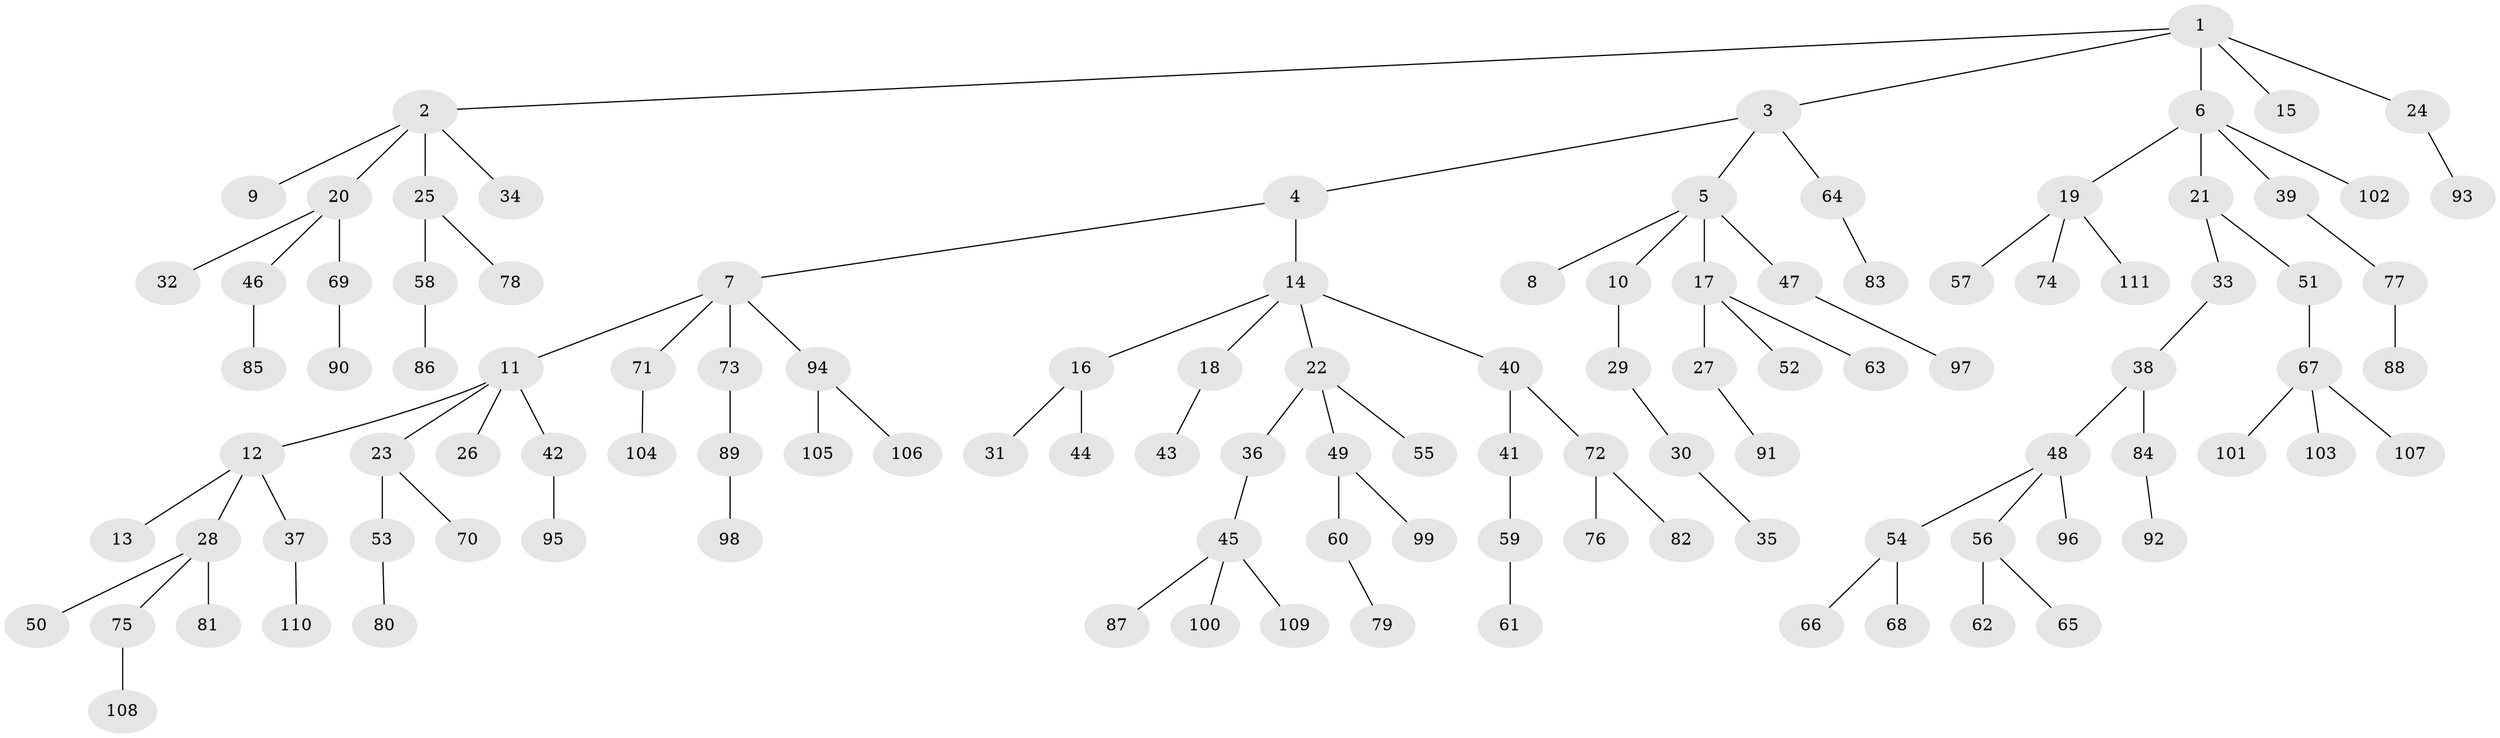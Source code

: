 // Generated by graph-tools (version 1.1) at 2025/11/02/27/25 16:11:27]
// undirected, 111 vertices, 110 edges
graph export_dot {
graph [start="1"]
  node [color=gray90,style=filled];
  1;
  2;
  3;
  4;
  5;
  6;
  7;
  8;
  9;
  10;
  11;
  12;
  13;
  14;
  15;
  16;
  17;
  18;
  19;
  20;
  21;
  22;
  23;
  24;
  25;
  26;
  27;
  28;
  29;
  30;
  31;
  32;
  33;
  34;
  35;
  36;
  37;
  38;
  39;
  40;
  41;
  42;
  43;
  44;
  45;
  46;
  47;
  48;
  49;
  50;
  51;
  52;
  53;
  54;
  55;
  56;
  57;
  58;
  59;
  60;
  61;
  62;
  63;
  64;
  65;
  66;
  67;
  68;
  69;
  70;
  71;
  72;
  73;
  74;
  75;
  76;
  77;
  78;
  79;
  80;
  81;
  82;
  83;
  84;
  85;
  86;
  87;
  88;
  89;
  90;
  91;
  92;
  93;
  94;
  95;
  96;
  97;
  98;
  99;
  100;
  101;
  102;
  103;
  104;
  105;
  106;
  107;
  108;
  109;
  110;
  111;
  1 -- 2;
  1 -- 3;
  1 -- 6;
  1 -- 15;
  1 -- 24;
  2 -- 9;
  2 -- 20;
  2 -- 25;
  2 -- 34;
  3 -- 4;
  3 -- 5;
  3 -- 64;
  4 -- 7;
  4 -- 14;
  5 -- 8;
  5 -- 10;
  5 -- 17;
  5 -- 47;
  6 -- 19;
  6 -- 21;
  6 -- 39;
  6 -- 102;
  7 -- 11;
  7 -- 71;
  7 -- 73;
  7 -- 94;
  10 -- 29;
  11 -- 12;
  11 -- 23;
  11 -- 26;
  11 -- 42;
  12 -- 13;
  12 -- 28;
  12 -- 37;
  14 -- 16;
  14 -- 18;
  14 -- 22;
  14 -- 40;
  16 -- 31;
  16 -- 44;
  17 -- 27;
  17 -- 52;
  17 -- 63;
  18 -- 43;
  19 -- 57;
  19 -- 74;
  19 -- 111;
  20 -- 32;
  20 -- 46;
  20 -- 69;
  21 -- 33;
  21 -- 51;
  22 -- 36;
  22 -- 49;
  22 -- 55;
  23 -- 53;
  23 -- 70;
  24 -- 93;
  25 -- 58;
  25 -- 78;
  27 -- 91;
  28 -- 50;
  28 -- 75;
  28 -- 81;
  29 -- 30;
  30 -- 35;
  33 -- 38;
  36 -- 45;
  37 -- 110;
  38 -- 48;
  38 -- 84;
  39 -- 77;
  40 -- 41;
  40 -- 72;
  41 -- 59;
  42 -- 95;
  45 -- 87;
  45 -- 100;
  45 -- 109;
  46 -- 85;
  47 -- 97;
  48 -- 54;
  48 -- 56;
  48 -- 96;
  49 -- 60;
  49 -- 99;
  51 -- 67;
  53 -- 80;
  54 -- 66;
  54 -- 68;
  56 -- 62;
  56 -- 65;
  58 -- 86;
  59 -- 61;
  60 -- 79;
  64 -- 83;
  67 -- 101;
  67 -- 103;
  67 -- 107;
  69 -- 90;
  71 -- 104;
  72 -- 76;
  72 -- 82;
  73 -- 89;
  75 -- 108;
  77 -- 88;
  84 -- 92;
  89 -- 98;
  94 -- 105;
  94 -- 106;
}
